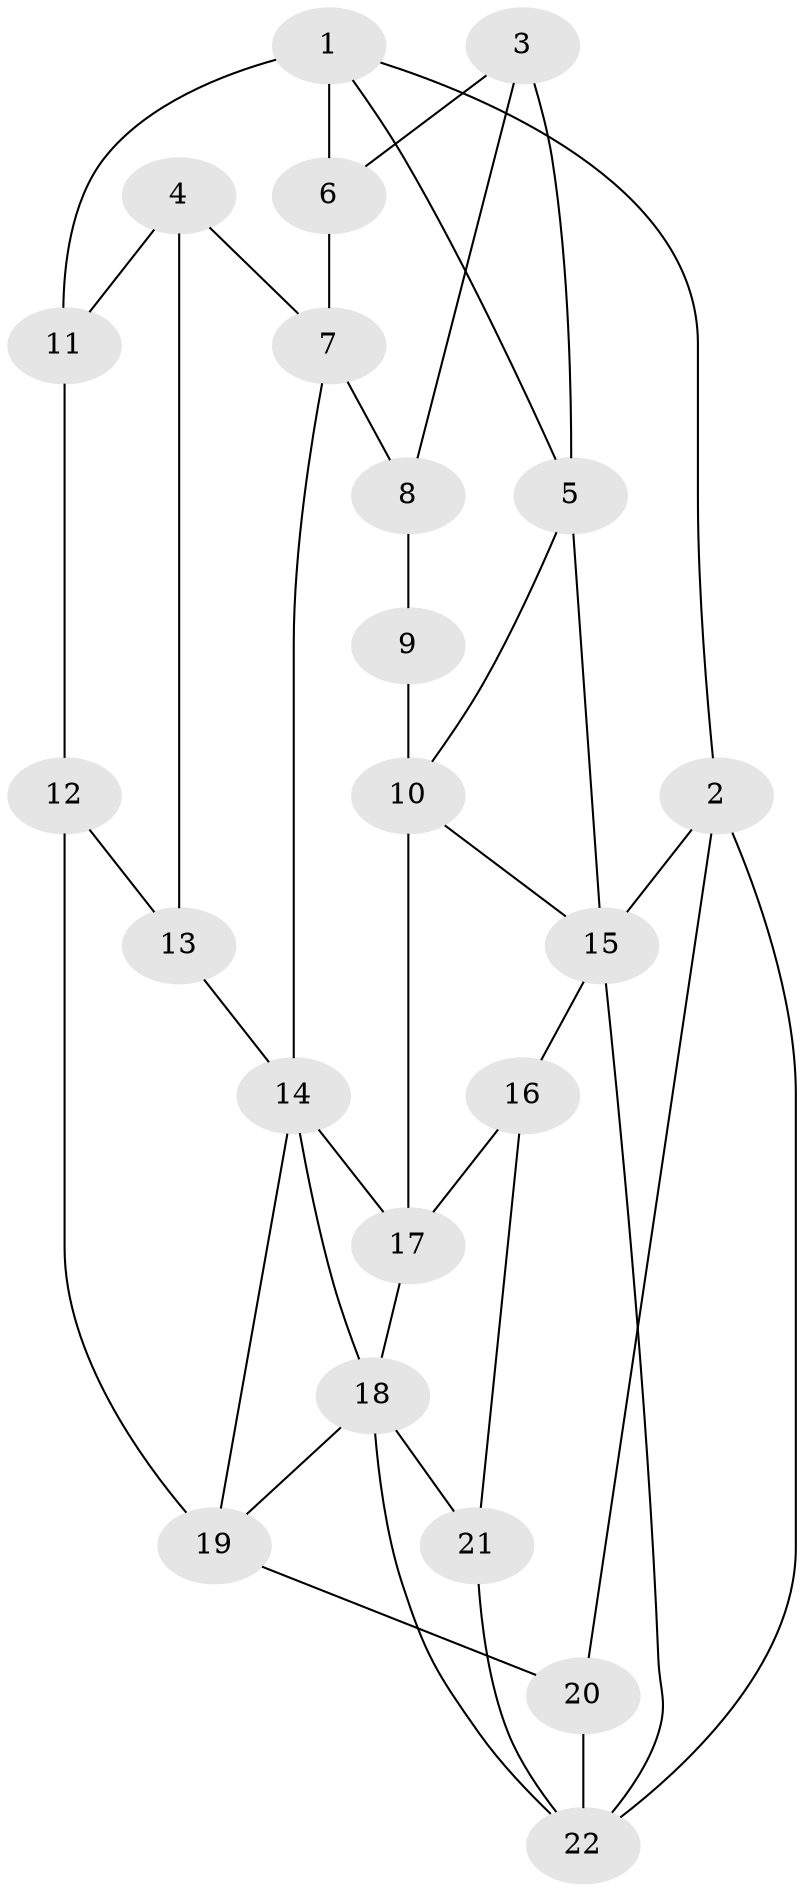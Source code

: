 // original degree distribution, {3: 0.04411764705882353, 4: 0.2647058823529412, 5: 0.4264705882352941, 6: 0.2647058823529412}
// Generated by graph-tools (version 1.1) at 2025/38/03/04/25 23:38:27]
// undirected, 22 vertices, 40 edges
graph export_dot {
  node [color=gray90,style=filled];
  1;
  2;
  3;
  4;
  5;
  6;
  7;
  8;
  9;
  10;
  11;
  12;
  13;
  14;
  15;
  16;
  17;
  18;
  19;
  20;
  21;
  22;
  1 -- 2 [weight=1.0];
  1 -- 5 [weight=1.0];
  1 -- 6 [weight=1.0];
  1 -- 11 [weight=2.0];
  2 -- 15 [weight=1.0];
  2 -- 20 [weight=1.0];
  2 -- 22 [weight=1.0];
  3 -- 5 [weight=1.0];
  3 -- 6 [weight=1.0];
  3 -- 8 [weight=1.0];
  4 -- 7 [weight=1.0];
  4 -- 11 [weight=1.0];
  4 -- 13 [weight=1.0];
  5 -- 10 [weight=1.0];
  5 -- 15 [weight=1.0];
  6 -- 7 [weight=2.0];
  7 -- 8 [weight=1.0];
  7 -- 14 [weight=1.0];
  8 -- 9 [weight=2.0];
  9 -- 10 [weight=2.0];
  10 -- 15 [weight=1.0];
  10 -- 17 [weight=2.0];
  11 -- 12 [weight=1.0];
  12 -- 13 [weight=1.0];
  12 -- 19 [weight=2.0];
  13 -- 14 [weight=1.0];
  14 -- 17 [weight=1.0];
  14 -- 18 [weight=1.0];
  14 -- 19 [weight=1.0];
  15 -- 16 [weight=1.0];
  15 -- 22 [weight=1.0];
  16 -- 17 [weight=1.0];
  16 -- 21 [weight=1.0];
  17 -- 18 [weight=1.0];
  18 -- 19 [weight=1.0];
  18 -- 21 [weight=2.0];
  18 -- 22 [weight=1.0];
  19 -- 20 [weight=1.0];
  20 -- 22 [weight=2.0];
  21 -- 22 [weight=1.0];
}
